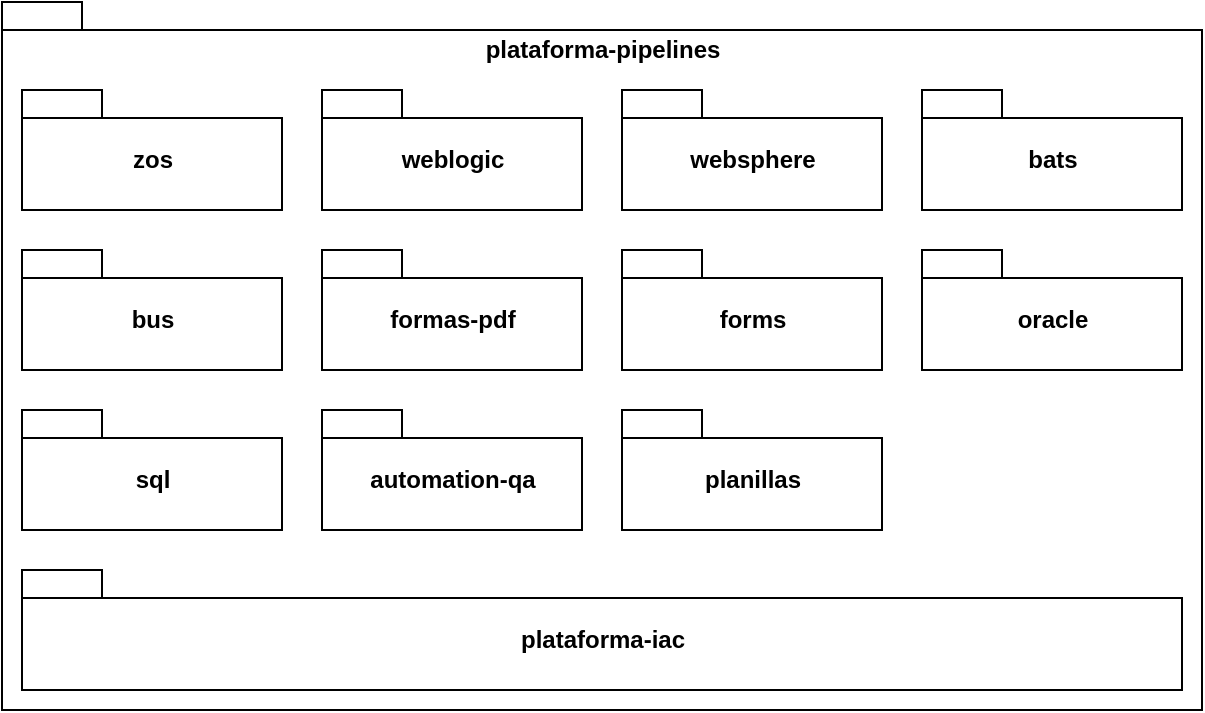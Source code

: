 <mxfile version="20.8.20" type="github">
  <diagram name="Page-1" id="929967ad-93f9-6ef4-fab6-5d389245f69c">
    <mxGraphModel dx="794" dy="452" grid="1" gridSize="10" guides="1" tooltips="1" connect="1" arrows="1" fold="1" page="1" pageScale="1.5" pageWidth="1169" pageHeight="826" background="none" math="0" shadow="0">
      <root>
        <mxCell id="0" style=";html=1;" />
        <mxCell id="1" style=";html=1;" parent="0" />
        <mxCell id="da8Bszw_18QyjZAj_Vt4-2" value="plataforma-pipelines" style="shape=folder;fontStyle=1;spacingTop=10;tabWidth=40;tabHeight=14;tabPosition=left;html=1;verticalAlign=top;" parent="1" vertex="1">
          <mxGeometry x="80" y="196" width="600" height="354" as="geometry" />
        </mxCell>
        <mxCell id="XvS-wE3XNmEQleu6Ucjk-1" value="zos" style="shape=folder;fontStyle=1;spacingTop=10;tabWidth=40;tabHeight=14;tabPosition=left;html=1;" parent="1" vertex="1">
          <mxGeometry x="90" y="240" width="130" height="60" as="geometry" />
        </mxCell>
        <mxCell id="XvS-wE3XNmEQleu6Ucjk-3" value="weblogic" style="shape=folder;fontStyle=1;spacingTop=10;tabWidth=40;tabHeight=14;tabPosition=left;html=1;" parent="1" vertex="1">
          <mxGeometry x="240" y="240" width="130" height="60" as="geometry" />
        </mxCell>
        <mxCell id="XvS-wE3XNmEQleu6Ucjk-4" value="websphere" style="shape=folder;fontStyle=1;spacingTop=10;tabWidth=40;tabHeight=14;tabPosition=left;html=1;" parent="1" vertex="1">
          <mxGeometry x="390" y="240" width="130" height="60" as="geometry" />
        </mxCell>
        <mxCell id="XvS-wE3XNmEQleu6Ucjk-5" value="bats" style="shape=folder;fontStyle=1;spacingTop=10;tabWidth=40;tabHeight=14;tabPosition=left;html=1;" parent="1" vertex="1">
          <mxGeometry x="540" y="240" width="130" height="60" as="geometry" />
        </mxCell>
        <mxCell id="VQQ8A4-PkoQuJ65v_nMt-1" value="bus" style="shape=folder;fontStyle=1;spacingTop=10;tabWidth=40;tabHeight=14;tabPosition=left;html=1;" vertex="1" parent="1">
          <mxGeometry x="90" y="320" width="130" height="60" as="geometry" />
        </mxCell>
        <mxCell id="VQQ8A4-PkoQuJ65v_nMt-2" value="formas-pdf" style="shape=folder;fontStyle=1;spacingTop=10;tabWidth=40;tabHeight=14;tabPosition=left;html=1;" vertex="1" parent="1">
          <mxGeometry x="240" y="320" width="130" height="60" as="geometry" />
        </mxCell>
        <mxCell id="VQQ8A4-PkoQuJ65v_nMt-3" value="forms" style="shape=folder;fontStyle=1;spacingTop=10;tabWidth=40;tabHeight=14;tabPosition=left;html=1;" vertex="1" parent="1">
          <mxGeometry x="390" y="320" width="130" height="60" as="geometry" />
        </mxCell>
        <mxCell id="VQQ8A4-PkoQuJ65v_nMt-4" value="oracle" style="shape=folder;fontStyle=1;spacingTop=10;tabWidth=40;tabHeight=14;tabPosition=left;html=1;" vertex="1" parent="1">
          <mxGeometry x="540" y="320" width="130" height="60" as="geometry" />
        </mxCell>
        <mxCell id="VQQ8A4-PkoQuJ65v_nMt-5" value="sql" style="shape=folder;fontStyle=1;spacingTop=10;tabWidth=40;tabHeight=14;tabPosition=left;html=1;" vertex="1" parent="1">
          <mxGeometry x="90" y="400" width="130" height="60" as="geometry" />
        </mxCell>
        <mxCell id="VQQ8A4-PkoQuJ65v_nMt-7" value="automation-qa" style="shape=folder;fontStyle=1;spacingTop=10;tabWidth=40;tabHeight=14;tabPosition=left;html=1;" vertex="1" parent="1">
          <mxGeometry x="240" y="400" width="130" height="60" as="geometry" />
        </mxCell>
        <mxCell id="VQQ8A4-PkoQuJ65v_nMt-9" value="planillas" style="shape=folder;fontStyle=1;spacingTop=10;tabWidth=40;tabHeight=14;tabPosition=left;html=1;" vertex="1" parent="1">
          <mxGeometry x="390" y="400" width="130" height="60" as="geometry" />
        </mxCell>
        <mxCell id="VQQ8A4-PkoQuJ65v_nMt-13" value="plataforma-iac" style="shape=folder;fontStyle=1;spacingTop=10;tabWidth=40;tabHeight=14;tabPosition=left;html=1;" vertex="1" parent="1">
          <mxGeometry x="90" y="480" width="580" height="60" as="geometry" />
        </mxCell>
      </root>
    </mxGraphModel>
  </diagram>
</mxfile>
